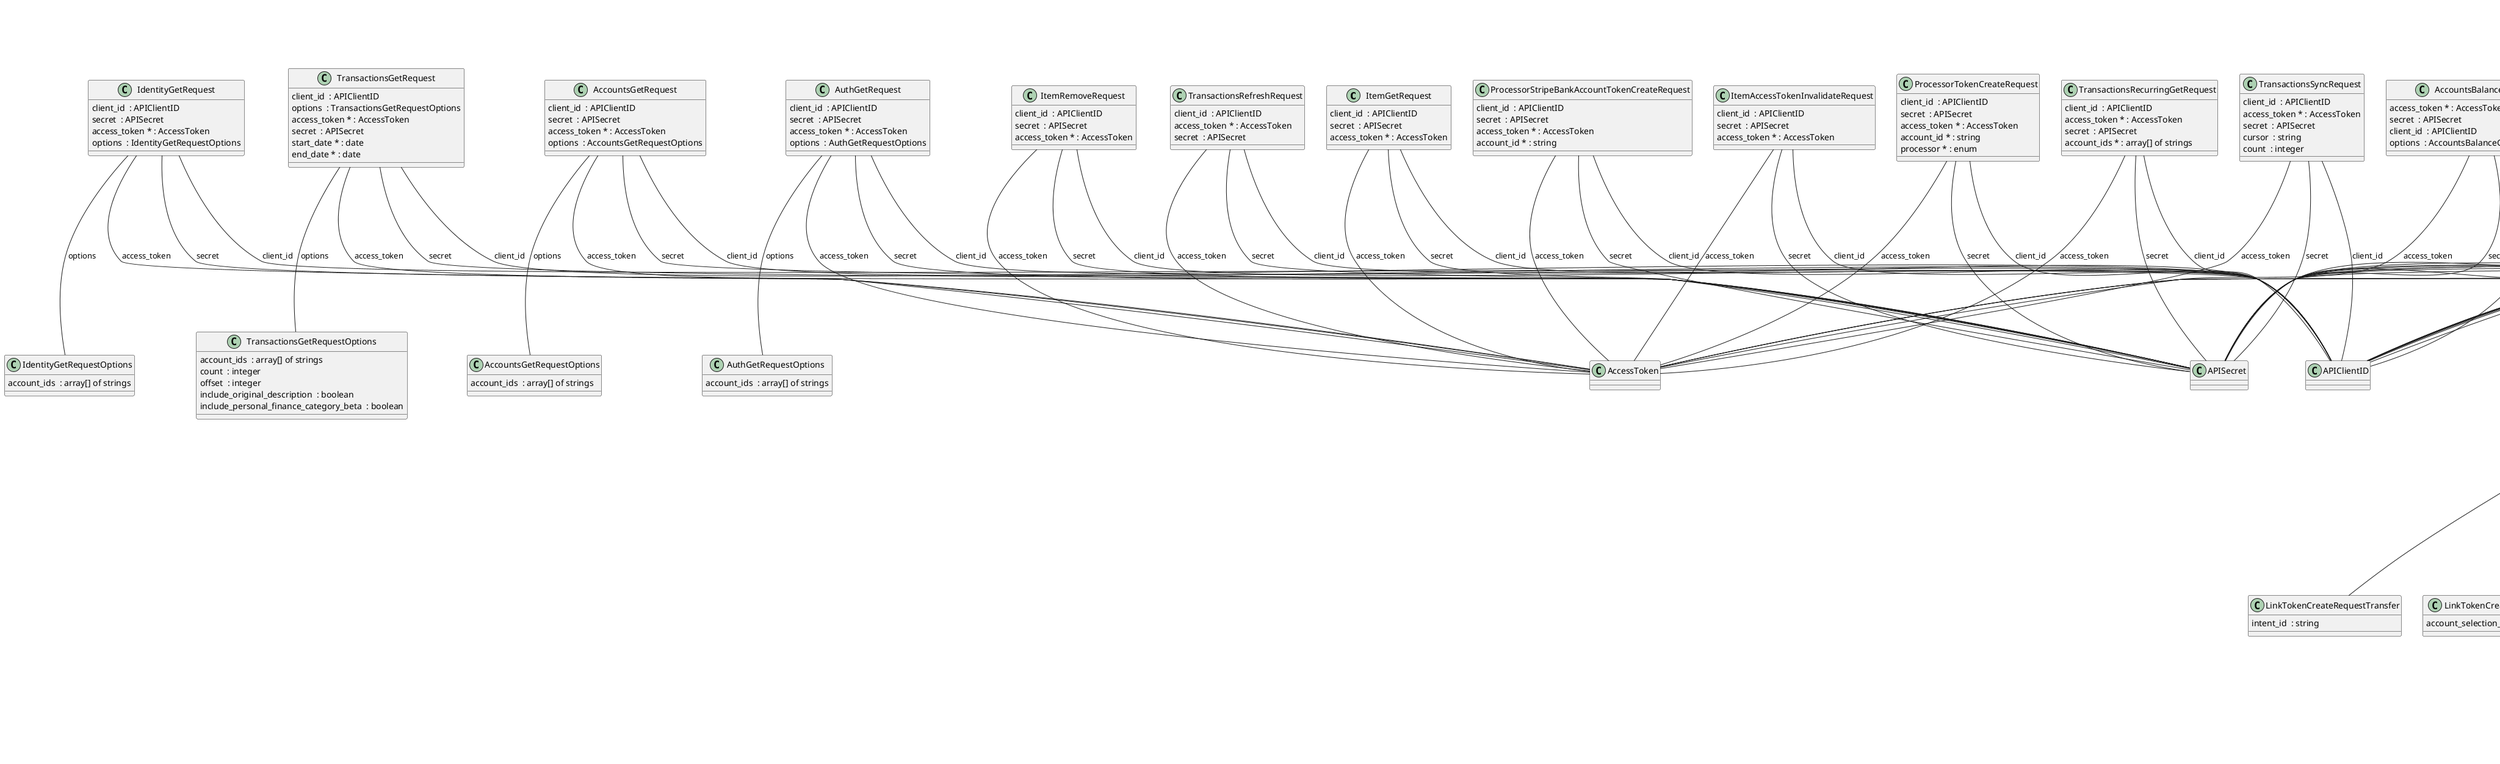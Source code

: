 @startuml

class ItemGetRequest {
  client_id  : APIClientID
  secret  : APISecret
  access_token * : AccessToken

}
ItemGetRequest -- APIClientID  :  client_id
ItemGetRequest -- APISecret  :  secret
ItemGetRequest -- AccessToken  :  access_token

class ItemGetResponse {
  item * : Item
  status  : ItemStatusNullable
  request_id * : RequestID

}
ItemGetResponse -- Item  :  item
ItemGetResponse -- ItemStatusNullable  :  status
ItemGetResponse -- RequestID  :  request_id

class AuthGetRequest {
  client_id  : APIClientID
  secret  : APISecret
  access_token * : AccessToken
  options  : AuthGetRequestOptions

}
AuthGetRequest -- APIClientID  :  client_id
AuthGetRequest -- APISecret  :  secret
AuthGetRequest -- AccessToken  :  access_token
AuthGetRequest -- AuthGetRequestOptions  :  options

class AuthGetRequestOptions {
  account_ids  : array[] of strings

}

class AuthGetResponse {
  accounts * : array[] of AccountBase
  numbers * : AuthGetNumbers
  item * : Item
  request_id * : RequestID

}
AuthGetResponse *-- AccountBase  :  accounts
AuthGetResponse -- AuthGetNumbers  :  numbers
AuthGetResponse -- Item  :  item
AuthGetResponse -- RequestID  :  request_id

class AuthGetNumbers {
  ach * : array[] of NumbersACH

}
AuthGetNumbers *-- NumbersACH  :  ach

class TransactionsGetRequest {
  client_id  : APIClientID
  options  : TransactionsGetRequestOptions
  access_token * : AccessToken
  secret  : APISecret
  start_date * : date
  end_date * : date

}
TransactionsGetRequest -- APIClientID  :  client_id
TransactionsGetRequest -- TransactionsGetRequestOptions  :  options
TransactionsGetRequest -- AccessToken  :  access_token
TransactionsGetRequest -- APISecret  :  secret

class TransactionsGetRequestOptions {
  account_ids  : array[] of strings
  count  : integer
  offset  : integer
  include_original_description  : boolean
  include_personal_finance_category_beta  : boolean

}

class TransactionsGetResponse {
  accounts * : array[] of AccountBase
  transactions * : array[] of Transaction
  total_transactions * : integer
  item * : Item
  request_id * : RequestID

}
TransactionsGetResponse *-- AccountBase  :  accounts
TransactionsGetResponse *-- Transaction  :  transactions
TransactionsGetResponse -- Item  :  item
TransactionsGetResponse -- RequestID  :  request_id

class TransactionsRefreshRequest {
  client_id  : APIClientID
  access_token * : AccessToken
  secret  : APISecret

}
TransactionsRefreshRequest -- APIClientID  :  client_id
TransactionsRefreshRequest -- AccessToken  :  access_token
TransactionsRefreshRequest -- APISecret  :  secret

class TransactionsRefreshResponse {
  request_id * : RequestID

}
TransactionsRefreshResponse -- RequestID  :  request_id

class TransactionsRecurringGetRequest {
  client_id  : APIClientID
  access_token * : AccessToken
  secret  : APISecret
  account_ids * : array[] of strings

}
TransactionsRecurringGetRequest -- APIClientID  :  client_id
TransactionsRecurringGetRequest -- AccessToken  :  access_token
TransactionsRecurringGetRequest -- APISecret  :  secret

class TransactionsRecurringGetResponse {
  inflow_streams * : array[] of TransactionStream
  outflow_streams * : array[] of TransactionStream
  request_id * : RequestID

}
TransactionsRecurringGetResponse *-- TransactionStream  :  inflow_streams
TransactionsRecurringGetResponse *-- TransactionStream  :  outflow_streams
TransactionsRecurringGetResponse -- RequestID  :  request_id

class TransactionsSyncRequest {
  client_id  : APIClientID
  access_token * : AccessToken
  secret  : APISecret
  cursor  : string
  count  : integer

}
TransactionsSyncRequest -- APIClientID  :  client_id
TransactionsSyncRequest -- AccessToken  :  access_token
TransactionsSyncRequest -- APISecret  :  secret

class TransactionsSyncResponse {
  added * : array[] of Transaction
  modified * : array[] of Transaction
  removed * : array[] of RemovedTransaction
  next_cursor * : string
  has_more * : boolean
  request_id * : RequestID

}
TransactionsSyncResponse *-- Transaction  :  added
TransactionsSyncResponse *-- Transaction  :  modified
TransactionsSyncResponse *-- RemovedTransaction  :  removed
TransactionsSyncResponse -- RequestID  :  request_id

class InstitutionsGetRequest {
  client_id  : APIClientID
  secret  : APISecret
  count * : integer
  offset * : integer
  country_codes * : array[] of CountryCode
  options  : InstitutionsGetRequestOptions

}
InstitutionsGetRequest -- APIClientID  :  client_id
InstitutionsGetRequest -- APISecret  :  secret
InstitutionsGetRequest *-- CountryCode  :  country_codes
InstitutionsGetRequest -- InstitutionsGetRequestOptions  :  options

class InstitutionsGetRequestOptions {
  products  : array[] of Products
  routing_numbers  : array[] of strings
  oauth  : boolean
  include_optional_metadata  : boolean
  include_auth_metadata  : boolean
  include_payment_initiation_metadata  : boolean

}
InstitutionsGetRequestOptions *-- Products  :  products

class InstitutionsGetResponse {
  institutions * : array[] of Institution
  total * : integer
  request_id * : RequestID

}
InstitutionsGetResponse *-- Institution  :  institutions
InstitutionsGetResponse -- RequestID  :  request_id

class InstitutionsSearchRequest {
  client_id  : APIClientID
  secret  : APISecret
  query * : string
  products * : array[] of Products
  country_codes * : array[] of CountryCode
  options  : InstitutionsSearchRequestOptions

}
InstitutionsSearchRequest -- APIClientID  :  client_id
InstitutionsSearchRequest -- APISecret  :  secret
InstitutionsSearchRequest *-- Products  :  products
InstitutionsSearchRequest *-- CountryCode  :  country_codes
InstitutionsSearchRequest -- InstitutionsSearchRequestOptions  :  options

class InstitutionsSearchRequestOptions {
  oauth  : boolean
  include_optional_metadata  : boolean
  include_auth_metadata  : boolean
  include_payment_initiation_metadata  : boolean
  payment_initiation  : InstitutionsSearchPaymentInitiationOptions

}
InstitutionsSearchRequestOptions -- InstitutionsSearchPaymentInitiationOptions  :  payment_initiation

class InstitutionsSearchPaymentInitiationOptions {
  payment_id  : string

}

class InstitutionsSearchResponse {
  institutions * : array[] of Institution
  request_id * : RequestID

}
InstitutionsSearchResponse *-- Institution  :  institutions
InstitutionsSearchResponse -- RequestID  :  request_id

class InstitutionsGetByIdRequest {
  client_id  : APIClientID
  secret  : APISecret
  institution_id * : string
  country_codes * : array[] of CountryCode
  options  : InstitutionsGetByIdRequestOptions

}
InstitutionsGetByIdRequest -- APIClientID  :  client_id
InstitutionsGetByIdRequest -- APISecret  :  secret
InstitutionsGetByIdRequest *-- CountryCode  :  country_codes
InstitutionsGetByIdRequest -- InstitutionsGetByIdRequestOptions  :  options

class InstitutionsGetByIdRequestOptions {
  include_optional_metadata  : boolean
  include_status  : boolean
  include_auth_metadata  : boolean
  include_payment_initiation_metadata  : boolean

}

class InstitutionsGetByIdResponse {
  institution * : Institution
  request_id * : RequestID

}
InstitutionsGetByIdResponse -- Institution  :  institution
InstitutionsGetByIdResponse -- RequestID  :  request_id

class ItemRemoveRequest {
  client_id  : APIClientID
  secret  : APISecret
  access_token * : AccessToken

}
ItemRemoveRequest -- APIClientID  :  client_id
ItemRemoveRequest -- APISecret  :  secret
ItemRemoveRequest -- AccessToken  :  access_token

class ItemRemoveResponse {
  request_id * : RequestID

}
ItemRemoveResponse -- RequestID  :  request_id

class AccountsGetRequest {
  client_id  : APIClientID
  secret  : APISecret
  access_token * : AccessToken
  options  : AccountsGetRequestOptions

}
AccountsGetRequest -- APIClientID  :  client_id
AccountsGetRequest -- APISecret  :  secret
AccountsGetRequest -- AccessToken  :  access_token
AccountsGetRequest -- AccountsGetRequestOptions  :  options

class AccountsGetRequestOptions {
  account_ids  : array[] of strings

}

class AccountsGetResponse {
  accounts * : array[] of AccountBase
  item * : Item
  request_id * : RequestID

}
AccountsGetResponse *-- AccountBase  :  accounts
AccountsGetResponse -- Item  :  item
AccountsGetResponse -- RequestID  :  request_id

class CategoriesGetRequest {

}

class CategoriesGetResponse {
  categories * : array[] of Category
  request_id * : RequestID

}
CategoriesGetResponse *-- Category  :  categories
CategoriesGetResponse -- RequestID  :  request_id

class AccountsBalanceGetRequest {
  access_token * : AccessToken
  secret  : APISecret
  client_id  : APIClientID
  options  : AccountsBalanceGetRequestOptions

}
AccountsBalanceGetRequest -- AccessToken  :  access_token
AccountsBalanceGetRequest -- APISecret  :  secret
AccountsBalanceGetRequest -- APIClientID  :  client_id
AccountsBalanceGetRequest -- AccountsBalanceGetRequestOptions  :  options

class AccountsBalanceGetRequestOptions {
  account_ids  : array[] of strings
  min_last_updated_datetime  : MinLastUpdatedDatetime

}
AccountsBalanceGetRequestOptions -- MinLastUpdatedDatetime  :  min_last_updated_datetime

class IdentityGetRequest {
  client_id  : APIClientID
  secret  : APISecret
  access_token * : AccessToken
  options  : IdentityGetRequestOptions

}
IdentityGetRequest -- APIClientID  :  client_id
IdentityGetRequest -- APISecret  :  secret
IdentityGetRequest -- AccessToken  :  access_token
IdentityGetRequest -- IdentityGetRequestOptions  :  options

class IdentityGetRequestOptions {
  account_ids  : array[] of strings

}

class IdentityGetResponse {
  accounts * : array[] of AccountIdentity
  item * : Item
  request_id * : RequestID

}
IdentityGetResponse *-- AccountIdentity  :  accounts
IdentityGetResponse -- Item  :  item
IdentityGetResponse -- RequestID  :  request_id

class ProcessorAuthGetRequest {
  client_id  : APIClientID
  secret  : APISecret
  processor_token * : ProcessorToken

}
ProcessorAuthGetRequest -- APIClientID  :  client_id
ProcessorAuthGetRequest -- APISecret  :  secret
ProcessorAuthGetRequest -- ProcessorToken  :  processor_token

class ProcessorAuthGetResponse {
  request_id * : RequestID
  numbers * : ProcessorNumber
  account * : AccountBase

}
ProcessorAuthGetResponse -- RequestID  :  request_id
ProcessorAuthGetResponse -- ProcessorNumber  :  numbers
ProcessorAuthGetResponse -- AccountBase  :  account

class ProcessorNumber {
  ach  : NumbersACHNullable

}
ProcessorNumber -- NumbersACHNullable  :  ach

class ProcessorIdentityGetRequest {
  client_id  : APIClientID
  secret  : APISecret
  processor_token * : ProcessorToken

}
ProcessorIdentityGetRequest -- APIClientID  :  client_id
ProcessorIdentityGetRequest -- APISecret  :  secret
ProcessorIdentityGetRequest -- ProcessorToken  :  processor_token

class ProcessorIdentityGetResponse {
  account * : AccountIdentity
  request_id * : RequestID

}
ProcessorIdentityGetResponse -- AccountIdentity  :  account
ProcessorIdentityGetResponse -- RequestID  :  request_id

class ProcessorBalanceGetRequest {
  client_id  : APIClientID
  secret  : APISecret
  processor_token * : ProcessorToken
  options  : ProcessorBalanceGetRequestOptions

}
ProcessorBalanceGetRequest -- APIClientID  :  client_id
ProcessorBalanceGetRequest -- APISecret  :  secret
ProcessorBalanceGetRequest -- ProcessorToken  :  processor_token
ProcessorBalanceGetRequest -- ProcessorBalanceGetRequestOptions  :  options

class ProcessorBalanceGetRequestOptions {
  min_last_updated_datetime  : MinLastUpdatedDatetime

}
ProcessorBalanceGetRequestOptions -- MinLastUpdatedDatetime  :  min_last_updated_datetime

class ProcessorBalanceGetResponse {
  account * : AccountBase
  request_id * : RequestID

}
ProcessorBalanceGetResponse -- AccountBase  :  account
ProcessorBalanceGetResponse -- RequestID  :  request_id

class ItemAccessTokenInvalidateRequest {
  client_id  : APIClientID
  secret  : APISecret
  access_token * : AccessToken

}
ItemAccessTokenInvalidateRequest -- APIClientID  :  client_id
ItemAccessTokenInvalidateRequest -- APISecret  :  secret
ItemAccessTokenInvalidateRequest -- AccessToken  :  access_token

class ItemAccessTokenInvalidateResponse {
  new_access_token * : AccessToken
  request_id * : RequestID

}
ItemAccessTokenInvalidateResponse -- AccessToken  :  new_access_token
ItemAccessTokenInvalidateResponse -- RequestID  :  request_id

class ItemPublicTokenExchangeRequest {
  client_id  : APIClientID
  secret  : APISecret
  public_token * : string

}
ItemPublicTokenExchangeRequest -- APIClientID  :  client_id
ItemPublicTokenExchangeRequest -- APISecret  :  secret

class ItemPublicTokenExchangeResponse {
  access_token * : AccessToken
  item_id * : string
  request_id * : RequestID

}
ItemPublicTokenExchangeResponse -- AccessToken  :  access_token
ItemPublicTokenExchangeResponse -- RequestID  :  request_id

class ProcessorTokenCreateRequest {
  client_id  : APIClientID
  secret  : APISecret
  access_token * : AccessToken
  account_id * : string
  processor * : enum

}
ProcessorTokenCreateRequest -- APIClientID  :  client_id
ProcessorTokenCreateRequest -- APISecret  :  secret
ProcessorTokenCreateRequest -- AccessToken  :  access_token

class ProcessorTokenCreateResponse {
  processor_token * : string
  request_id * : RequestID

}
ProcessorTokenCreateResponse -- RequestID  :  request_id

class ProcessorStripeBankAccountTokenCreateRequest {
  client_id  : APIClientID
  secret  : APISecret
  access_token * : AccessToken
  account_id * : string

}
ProcessorStripeBankAccountTokenCreateRequest -- APIClientID  :  client_id
ProcessorStripeBankAccountTokenCreateRequest -- APISecret  :  secret
ProcessorStripeBankAccountTokenCreateRequest -- AccessToken  :  access_token

class ProcessorStripeBankAccountTokenCreateResponse {
  stripe_bank_account_token * : string
  request_id * : RequestID

}
ProcessorStripeBankAccountTokenCreateResponse -- RequestID  :  request_id

class ItemImportRequest {
  client_id  : APIClientID
  secret  : APISecret
  products * : array[] of Products
  user_auth * : ItemImportRequestUserAuth
  options  : ItemImportRequestOptions

}
ItemImportRequest -- APIClientID  :  client_id
ItemImportRequest -- APISecret  :  secret
ItemImportRequest *-- Products  :  products
ItemImportRequest -- ItemImportRequestUserAuth  :  user_auth
ItemImportRequest -- ItemImportRequestOptions  :  options

class ItemImportRequestOptions {
  webhook  : string

}

class ItemImportRequestUserAuth {
  user_id * : string
  auth_token * : string

}

class ItemImportResponse {
  access_token * : AccessToken
  request_id * : RequestID

}
ItemImportResponse -- AccessToken  :  access_token
ItemImportResponse -- RequestID  :  request_id

class LinkTokenGetRequest {
  client_id  : APIClientID
  secret  : APISecret
  link_token * : string

}
LinkTokenGetRequest -- APIClientID  :  client_id
LinkTokenGetRequest -- APISecret  :  secret

class LinkTokenCreateRequest {
  client_name * : string
  language * : string
  country_codes * : array[] of CountryCode
  user * : LinkTokenCreateRequestUser
  products  : array[] of Products
  webhook  : string
  access_token  : string
  link_customization_name  : string
  redirect_uri  : string
  account_filters  : LinkTokenAccountFilters
  institution_id  : string
  auth  : LinkTokenCreateRequestAuth
  transfer  : LinkTokenCreateRequestTransfer
  update  : LinkTokenCreateRequestUpdate

}
LinkTokenCreateRequest *-- CountryCode  :  country_codes
LinkTokenCreateRequest -- LinkTokenCreateRequestUser  :  user
LinkTokenCreateRequest *-- Products  :  products
LinkTokenCreateRequest -- LinkTokenAccountFilters  :  account_filters
LinkTokenCreateRequest -- LinkTokenCreateRequestAuth  :  auth
LinkTokenCreateRequest -- LinkTokenCreateRequestTransfer  :  transfer
LinkTokenCreateRequest -- LinkTokenCreateRequestUpdate  :  update

class LinkTokenAccountFilters {
  depository  : DepositoryFilter
  credit  : CreditFilter

}
LinkTokenAccountFilters -- DepositoryFilter  :  depository
LinkTokenAccountFilters -- CreditFilter  :  credit

class LinkTokenCreateRequestTransfer {
  intent_id  : string

}

class LinkTokenCreateRequestAuth {
  flow_type * : enum

}

class LinkTokenCreateRequestUser {
  client_user_id * : string
  legal_name  : string
  phone_number  : string
  phone_number_verified_time  : date-time
  email_address  : string
  email_address_verified_time  : date-time
  ssn  : string
  date_of_birth  : date

}

class LinkTokenCreateRequestUpdate {
  account_selection_enabled  : boolean

}

class LinkTokenCreateRequestAccountSubtypes {
  depository  : object
  credit  : object

}

class LinkTokenGetResponse {
  link_token * : string
  created_at * : date-time
  expiration * : date-time
  metadata * : LinkTokenGetMetadataResponse
  request_id * : RequestID

}
LinkTokenGetResponse -- LinkTokenGetMetadataResponse  :  metadata
LinkTokenGetResponse -- RequestID  :  request_id

class LinkTokenGetMetadataResponse {
  initial_products * : array[] of Products
  webhook * : string
  country_codes * : array[] of CountryCode
  language * : string
  account_filters  : AccountFiltersResponse
  redirect_uri * : string
  client_name * : string

}
LinkTokenGetMetadataResponse *-- Products  :  initial_products
LinkTokenGetMetadataResponse *-- CountryCode  :  country_codes
LinkTokenGetMetadataResponse -- AccountFiltersResponse  :  account_filters

class LinkTokenCreateResponse {
  link_token * : string
  expiration * : date-time
  request_id * : RequestID

}
LinkTokenCreateResponse -- RequestID  :  request_id

class Item {
  item_id * : string
  institution_id  : string
  webhook * : string
  error * : Error
  available_products * : array[] of Products
  billed_products * : array[] of Products
  products  : array[] of Products
  consent_expiration_time * : date-time
  update_type * : enum

}
Item -- Error  :  error
Item *-- Products  :  available_products
Item *-- Products  :  billed_products
Item *-- Products  :  products

class Error {
  error_type * : enum
  error_code * : string
  error_message * : string
  display_message * : string
  request_id  : string
  causes  : array[] of
  status  : number
  documentation_url  : string
  suggested_action  : string

}

class ItemStatusNullable {

}
ItemStatus <|-- ItemStatusNullable

class ItemStatusTransactions {
  last_successful_update  : date-time
  last_failed_update  : date-time

}

class ItemStatusInvestments {
  last_successful_update  : date-time
  last_failed_update  : date-time

}

class ItemStatusLastWebhook {
  sent_at  : date-time
  code_sent  : string

}

class ItemStatus {
  investments  : ItemStatusInvestments
  transactions  : ItemStatusTransactions
  last_webhook  : ItemStatusLastWebhook

}
ItemStatus -- ItemStatusInvestments  :  investments
ItemStatus -- ItemStatusTransactions  :  transactions
ItemStatus -- ItemStatusLastWebhook  :  last_webhook

class AccountBase {
  account_id * : string
  balances * : AccountBalance
  mask * : string
  name * : string
  official_name * : string
  type * : AccountType
  subtype * : AccountSubtype
  verification_status  : enum

}
AccountBase -- AccountBalance  :  balances
AccountBase -- AccountType  :  type
AccountBase -- AccountSubtype  :  subtype

class AccountBalance {
  available * : number
  current * : number
  limit * : number
  iso_currency_code * : string
  unofficial_currency_code * : string
  last_updated_datetime  : date-time

}

class NumbersACH {
  account_id * : string
  account * : string
  routing * : string
  wire_routing * : string

}

class NumbersACHNullable {

}
NumbersACH <|-- NumbersACHNullable

class RemovedTransaction {
  transaction_id  : string

}

class TransactionBase {
  pending_transaction_id  : string
  category_id  : string
  category  : array[] of strings
  location  : Location
  payment_meta  : PaymentMeta
  account_owner  : string
  name  : string
  original_description  : string
  account_id * : string
  amount * : number
  iso_currency_code * : string
  unofficial_currency_code * : string
  date * : date
  pending * : boolean
  transaction_id * : string
  merchant_name  : string
  check_number  : string

}
TransactionBase -- Location  :  location
TransactionBase -- PaymentMeta  :  payment_meta

class Transaction {
  payment_channel * : enum
  authorized_date * : date
  authorized_datetime * : date-time
  datetime * : date-time
  transaction_code * : TransactionCode
  personal_finance_category  : undefined

}
Transaction -- TransactionCode  :  transaction_code
TransactionBase <|-- Transaction
